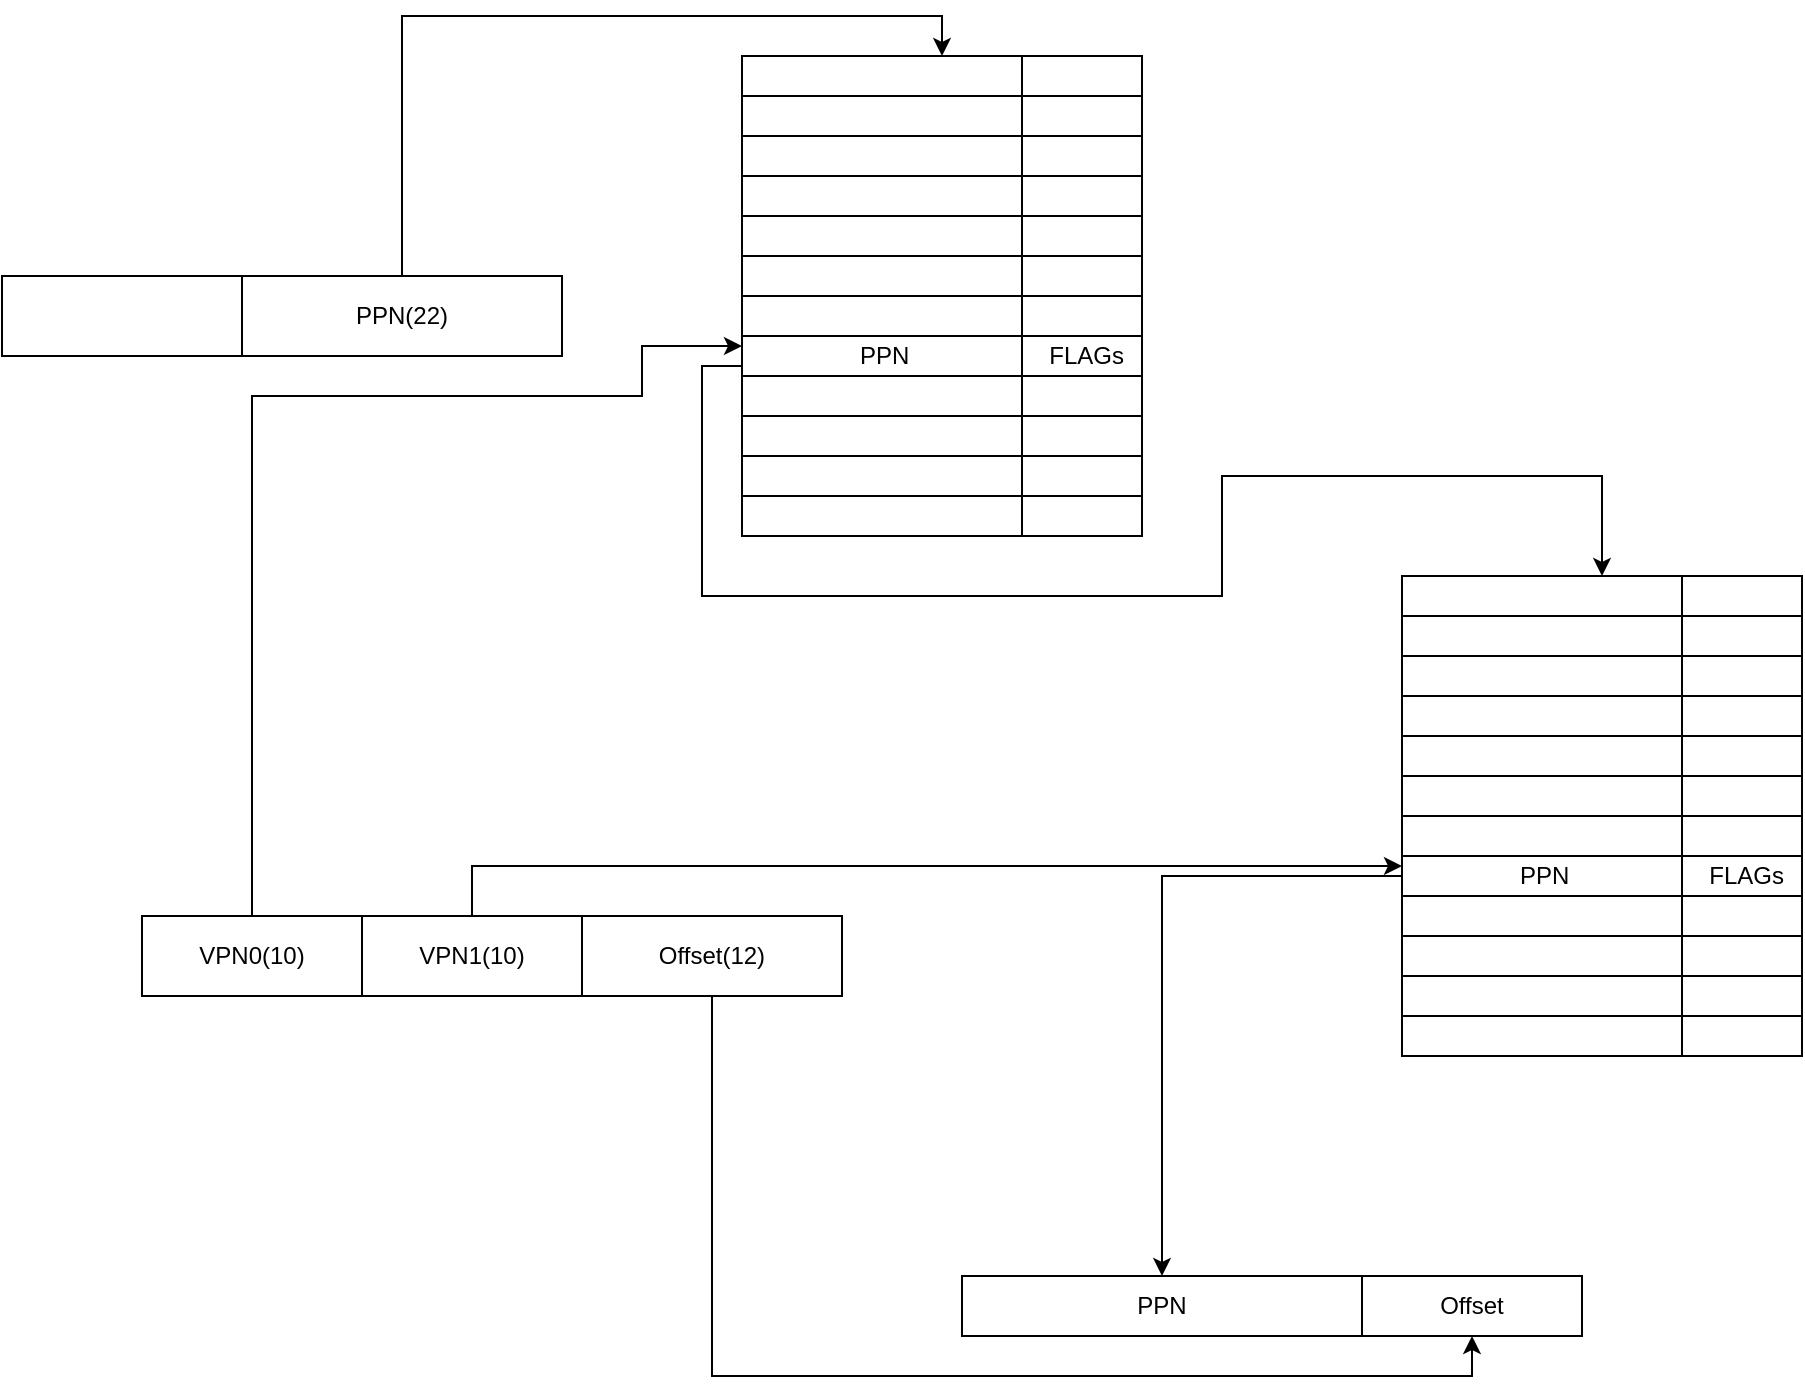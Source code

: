 <mxfile version="24.7.17">
  <diagram name="Page-1" id="IV_2CxuIa4HdZ220CkYZ">
    <mxGraphModel dx="652" dy="519" grid="1" gridSize="10" guides="1" tooltips="1" connect="1" arrows="1" fold="1" page="1" pageScale="1" pageWidth="1169" pageHeight="827" math="0" shadow="0">
      <root>
        <mxCell id="0" />
        <mxCell id="1" parent="0" />
        <mxCell id="axq6SkWlRWUkIgLyeHAH-1" value="" style="rounded=0;whiteSpace=wrap;html=1;" parent="1" vertex="1">
          <mxGeometry x="80" y="190.0" width="280" height="40" as="geometry" />
        </mxCell>
        <mxCell id="axq6SkWlRWUkIgLyeHAH-22" style="edgeStyle=orthogonalEdgeStyle;rounded=0;orthogonalLoop=1;jettySize=auto;html=1;exitX=0.5;exitY=0;exitDx=0;exitDy=0;entryX=0.5;entryY=0;entryDx=0;entryDy=0;" parent="1" source="axq6SkWlRWUkIgLyeHAH-2" target="axq6SkWlRWUkIgLyeHAH-3" edge="1">
          <mxGeometry relative="1" as="geometry">
            <Array as="points">
              <mxPoint x="280" y="60" />
              <mxPoint x="550" y="60" />
            </Array>
          </mxGeometry>
        </mxCell>
        <mxCell id="axq6SkWlRWUkIgLyeHAH-2" value="PPN(22)" style="rounded=0;whiteSpace=wrap;html=1;" parent="1" vertex="1">
          <mxGeometry x="200" y="190.0" width="160" height="40" as="geometry" />
        </mxCell>
        <mxCell id="axq6SkWlRWUkIgLyeHAH-3" value="" style="rounded=0;whiteSpace=wrap;html=1;" parent="1" vertex="1">
          <mxGeometry x="450" y="80" width="200" height="240" as="geometry" />
        </mxCell>
        <mxCell id="axq6SkWlRWUkIgLyeHAH-5" value="" style="rounded=0;whiteSpace=wrap;html=1;" parent="1" vertex="1">
          <mxGeometry x="450" y="100" width="200" height="20" as="geometry" />
        </mxCell>
        <mxCell id="axq6SkWlRWUkIgLyeHAH-7" value="" style="rounded=0;whiteSpace=wrap;html=1;" parent="1" vertex="1">
          <mxGeometry x="450" y="140" width="200" height="20" as="geometry" />
        </mxCell>
        <mxCell id="axq6SkWlRWUkIgLyeHAH-8" value="" style="rounded=0;whiteSpace=wrap;html=1;" parent="1" vertex="1">
          <mxGeometry x="450" y="180.0" width="200" height="20" as="geometry" />
        </mxCell>
        <mxCell id="axq6SkWlRWUkIgLyeHAH-41" style="edgeStyle=orthogonalEdgeStyle;rounded=0;orthogonalLoop=1;jettySize=auto;html=1;exitX=0;exitY=0.75;exitDx=0;exitDy=0;entryX=0.5;entryY=0;entryDx=0;entryDy=0;" parent="1" source="axq6SkWlRWUkIgLyeHAH-9" target="axq6SkWlRWUkIgLyeHAH-23" edge="1">
          <mxGeometry relative="1" as="geometry">
            <Array as="points">
              <mxPoint x="430" y="235.0" />
              <mxPoint x="430" y="350" />
              <mxPoint x="690" y="350" />
              <mxPoint x="690" y="290" />
              <mxPoint x="880" y="290" />
            </Array>
          </mxGeometry>
        </mxCell>
        <mxCell id="axq6SkWlRWUkIgLyeHAH-9" value="&amp;nbsp; &amp;nbsp; &amp;nbsp; &amp;nbsp; &amp;nbsp; &amp;nbsp; &amp;nbsp; &amp;nbsp; &amp;nbsp;PPN&amp;nbsp; &amp;nbsp; &amp;nbsp; &amp;nbsp; &amp;nbsp; &amp;nbsp; &amp;nbsp; &amp;nbsp; &amp;nbsp; &amp;nbsp; &amp;nbsp;FLAGs&amp;nbsp;&amp;nbsp;" style="rounded=0;whiteSpace=wrap;html=1;" parent="1" vertex="1">
          <mxGeometry x="450" y="220.0" width="200" height="20" as="geometry" />
        </mxCell>
        <mxCell id="axq6SkWlRWUkIgLyeHAH-10" value="" style="rounded=0;whiteSpace=wrap;html=1;" parent="1" vertex="1">
          <mxGeometry x="450" y="260" width="200" height="20" as="geometry" />
        </mxCell>
        <mxCell id="axq6SkWlRWUkIgLyeHAH-11" value="" style="rounded=0;whiteSpace=wrap;html=1;" parent="1" vertex="1">
          <mxGeometry x="450" y="300" width="200" height="20" as="geometry" />
        </mxCell>
        <mxCell id="axq6SkWlRWUkIgLyeHAH-13" value="" style="endArrow=none;html=1;rounded=0;exitX=0.4;exitY=1;exitDx=0;exitDy=0;exitPerimeter=0;" parent="1" edge="1">
          <mxGeometry width="50" height="50" relative="1" as="geometry">
            <mxPoint x="590" y="320" as="sourcePoint" />
            <mxPoint x="590" y="80" as="targetPoint" />
          </mxGeometry>
        </mxCell>
        <mxCell id="axq6SkWlRWUkIgLyeHAH-23" value="" style="rounded=0;whiteSpace=wrap;html=1;" parent="1" vertex="1">
          <mxGeometry x="780" y="340" width="200" height="240" as="geometry" />
        </mxCell>
        <mxCell id="axq6SkWlRWUkIgLyeHAH-24" value="" style="rounded=0;whiteSpace=wrap;html=1;" parent="1" vertex="1">
          <mxGeometry x="780" y="360" width="200" height="20" as="geometry" />
        </mxCell>
        <mxCell id="axq6SkWlRWUkIgLyeHAH-25" value="" style="rounded=0;whiteSpace=wrap;html=1;" parent="1" vertex="1">
          <mxGeometry x="780" y="400" width="200" height="20" as="geometry" />
        </mxCell>
        <mxCell id="axq6SkWlRWUkIgLyeHAH-26" value="" style="rounded=0;whiteSpace=wrap;html=1;" parent="1" vertex="1">
          <mxGeometry x="780" y="440" width="200" height="20" as="geometry" />
        </mxCell>
        <mxCell id="axq6SkWlRWUkIgLyeHAH-48" style="edgeStyle=orthogonalEdgeStyle;rounded=0;orthogonalLoop=1;jettySize=auto;html=1;exitX=0;exitY=0.5;exitDx=0;exitDy=0;" parent="1" source="axq6SkWlRWUkIgLyeHAH-27" target="axq6SkWlRWUkIgLyeHAH-46" edge="1">
          <mxGeometry relative="1" as="geometry" />
        </mxCell>
        <mxCell id="axq6SkWlRWUkIgLyeHAH-27" value="&amp;nbsp; &amp;nbsp; &amp;nbsp; &amp;nbsp; &amp;nbsp; &amp;nbsp; &amp;nbsp; &amp;nbsp; &amp;nbsp;PPN&amp;nbsp; &amp;nbsp; &amp;nbsp; &amp;nbsp; &amp;nbsp; &amp;nbsp; &amp;nbsp; &amp;nbsp; &amp;nbsp; &amp;nbsp; &amp;nbsp;FLAGs&amp;nbsp;&amp;nbsp;" style="rounded=0;whiteSpace=wrap;html=1;" parent="1" vertex="1">
          <mxGeometry x="780" y="480" width="200" height="20" as="geometry" />
        </mxCell>
        <mxCell id="axq6SkWlRWUkIgLyeHAH-28" value="" style="rounded=0;whiteSpace=wrap;html=1;" parent="1" vertex="1">
          <mxGeometry x="780" y="520" width="200" height="20" as="geometry" />
        </mxCell>
        <mxCell id="axq6SkWlRWUkIgLyeHAH-29" value="" style="rounded=0;whiteSpace=wrap;html=1;" parent="1" vertex="1">
          <mxGeometry x="780" y="560" width="200" height="20" as="geometry" />
        </mxCell>
        <mxCell id="axq6SkWlRWUkIgLyeHAH-30" value="" style="endArrow=none;html=1;rounded=0;exitX=0.4;exitY=1;exitDx=0;exitDy=0;exitPerimeter=0;" parent="1" edge="1">
          <mxGeometry width="50" height="50" relative="1" as="geometry">
            <mxPoint x="920" y="580" as="sourcePoint" />
            <mxPoint x="920" y="340" as="targetPoint" />
          </mxGeometry>
        </mxCell>
        <mxCell id="axq6SkWlRWUkIgLyeHAH-33" value="" style="rounded=0;whiteSpace=wrap;html=1;" parent="1" vertex="1">
          <mxGeometry x="150" y="510" width="350" height="40" as="geometry" />
        </mxCell>
        <mxCell id="axq6SkWlRWUkIgLyeHAH-42" style="edgeStyle=orthogonalEdgeStyle;rounded=0;orthogonalLoop=1;jettySize=auto;html=1;exitX=0.5;exitY=0;exitDx=0;exitDy=0;entryX=0;entryY=0.25;entryDx=0;entryDy=0;" parent="1" source="axq6SkWlRWUkIgLyeHAH-35" target="axq6SkWlRWUkIgLyeHAH-9" edge="1">
          <mxGeometry relative="1" as="geometry">
            <Array as="points">
              <mxPoint x="205" y="250.0" />
              <mxPoint x="400" y="250.0" />
              <mxPoint x="400" y="225.0" />
            </Array>
          </mxGeometry>
        </mxCell>
        <mxCell id="axq6SkWlRWUkIgLyeHAH-35" value="VPN0(10)" style="rounded=0;whiteSpace=wrap;html=1;" parent="1" vertex="1">
          <mxGeometry x="150" y="510" width="110" height="40" as="geometry" />
        </mxCell>
        <mxCell id="axq6SkWlRWUkIgLyeHAH-43" style="edgeStyle=orthogonalEdgeStyle;rounded=0;orthogonalLoop=1;jettySize=auto;html=1;exitX=0.5;exitY=0;exitDx=0;exitDy=0;entryX=0;entryY=0.25;entryDx=0;entryDy=0;" parent="1" source="axq6SkWlRWUkIgLyeHAH-36" target="axq6SkWlRWUkIgLyeHAH-27" edge="1">
          <mxGeometry relative="1" as="geometry" />
        </mxCell>
        <mxCell id="axq6SkWlRWUkIgLyeHAH-36" value="VPN1(10)" style="rounded=0;whiteSpace=wrap;html=1;" parent="1" vertex="1">
          <mxGeometry x="260" y="510" width="110" height="40" as="geometry" />
        </mxCell>
        <mxCell id="axq6SkWlRWUkIgLyeHAH-49" style="edgeStyle=orthogonalEdgeStyle;rounded=0;orthogonalLoop=1;jettySize=auto;html=1;exitX=0.5;exitY=1;exitDx=0;exitDy=0;entryX=0.5;entryY=1;entryDx=0;entryDy=0;" parent="1" source="axq6SkWlRWUkIgLyeHAH-37" target="axq6SkWlRWUkIgLyeHAH-47" edge="1">
          <mxGeometry relative="1" as="geometry" />
        </mxCell>
        <mxCell id="axq6SkWlRWUkIgLyeHAH-37" value="Offset(12)" style="rounded=0;whiteSpace=wrap;html=1;" parent="1" vertex="1">
          <mxGeometry x="370" y="510" width="130" height="40" as="geometry" />
        </mxCell>
        <mxCell id="axq6SkWlRWUkIgLyeHAH-44" value="" style="rounded=0;whiteSpace=wrap;html=1;" parent="1" vertex="1">
          <mxGeometry x="560" y="690" width="310" height="30" as="geometry" />
        </mxCell>
        <mxCell id="axq6SkWlRWUkIgLyeHAH-46" value="PPN" style="rounded=0;whiteSpace=wrap;html=1;" parent="1" vertex="1">
          <mxGeometry x="560" y="690" width="200" height="30" as="geometry" />
        </mxCell>
        <mxCell id="axq6SkWlRWUkIgLyeHAH-47" value="Offset" style="rounded=0;whiteSpace=wrap;html=1;" parent="1" vertex="1">
          <mxGeometry x="760" y="690" width="110" height="30" as="geometry" />
        </mxCell>
      </root>
    </mxGraphModel>
  </diagram>
</mxfile>
